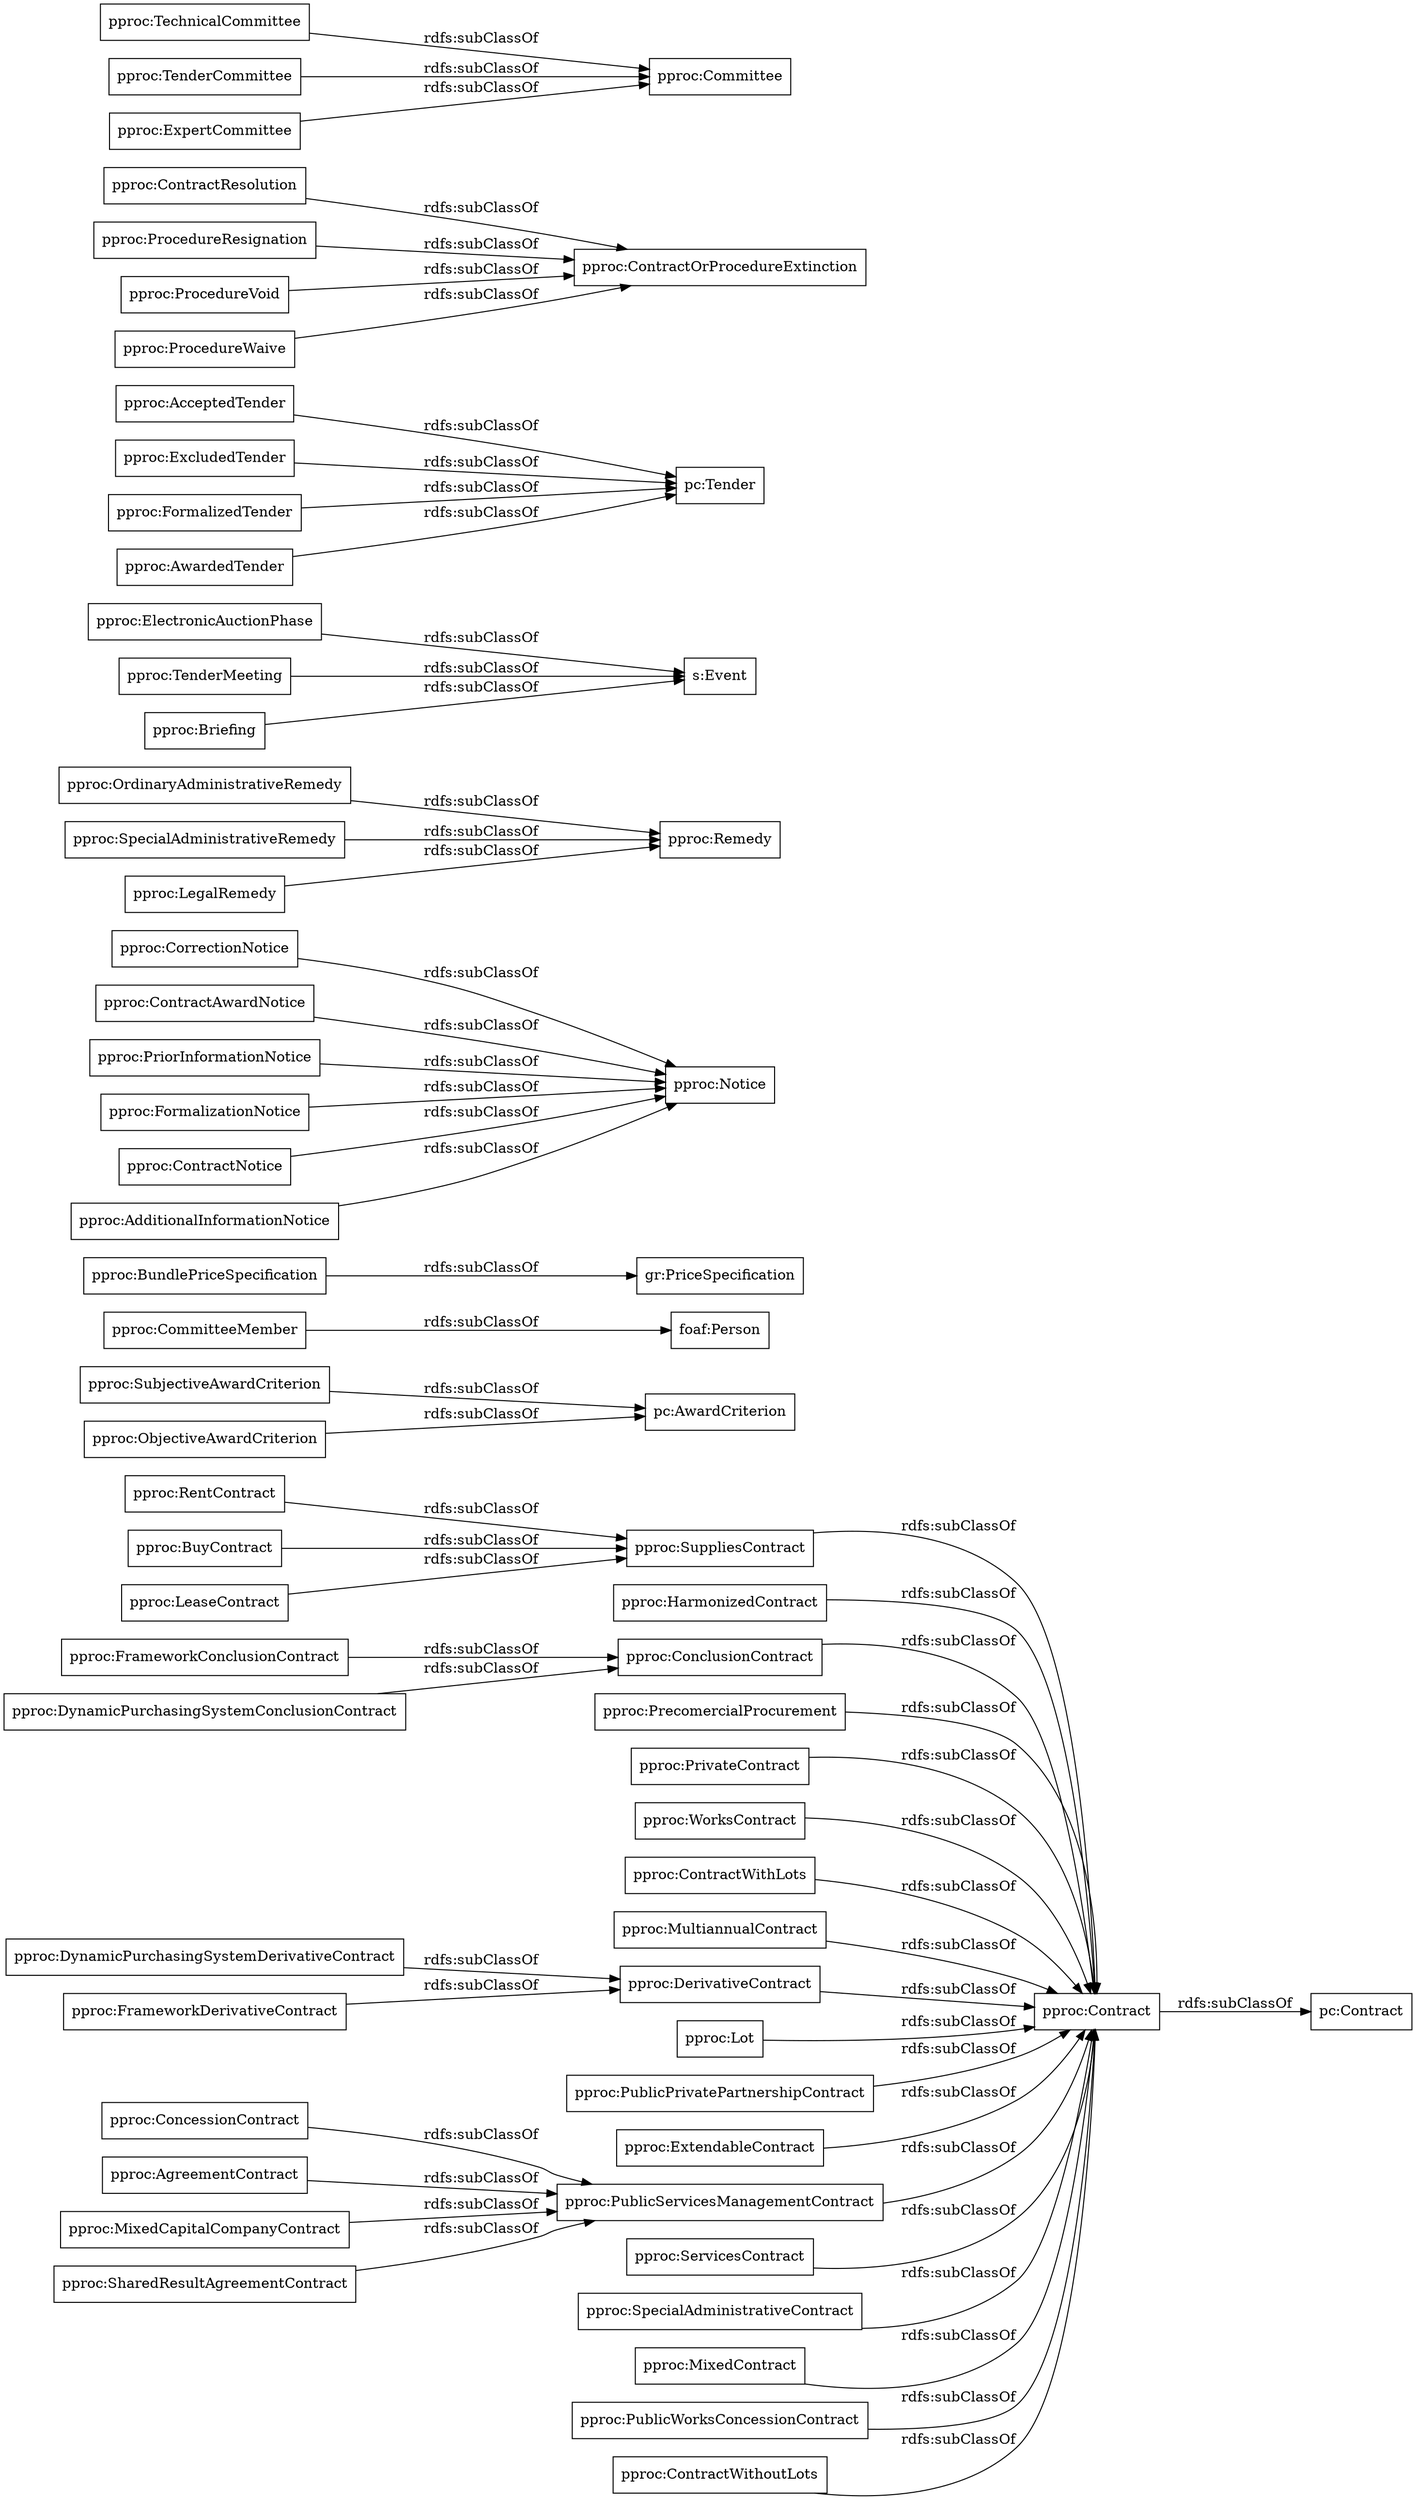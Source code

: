 digraph ar2dtool_diagram { 
rankdir=LR;
size="1000"
node [shape = rectangle, color="black"]; "pproc:ConcessionContract" "pproc:HarmonizedContract" "pproc:SubjectiveAwardCriterion" "pproc:LeaseContract" "pproc:CommitteeMember" "pproc:MixedCapitalCompanyContract" "gr:PriceSpecification" "pproc:SuppliesContract" "pproc:CorrectionNotice" "pproc:DynamicPurchasingSystemConclusionContract" "pproc:PrecomercialProcurement" "pproc:SharedResultAgreementContract" "pproc:Notice" "pproc:FrameworkDerivativeContract" "pproc:PrivateContract" "pproc:OrdinaryAdministrativeRemedy" "pproc:ElectronicAuctionPhase" "pproc:WorksContract" "foaf:Person" "pproc:ContractWithLots" "pproc:AcceptedTender" "pproc:MultiannualContract" "pproc:ContractAwardNotice" "pproc:RentContract" "pproc:ContractResolution" "pproc:ObjectiveAwardCriterion" "pproc:ConclusionContract" "pproc:BuyContract" "pproc:BundlePriceSpecification" "pproc:TenderMeeting" "pproc:Lot" "pproc:ContractOrProcedureExtinction" "pproc:PublicPrivatePartnershipContract" "pproc:ExcludedTender" "pproc:DynamicPurchasingSystemDerivativeContract" "pproc:PriorInformationNotice" "pproc:TechnicalCommittee" "pc:AwardCriterion" "pproc:SpecialAdministrativeRemedy" "pproc:FormalizationNotice" "pproc:ExtendableContract" "pproc:TenderCommittee" "pproc:Contract" "pproc:AgreementContract" "pproc:PublicServicesManagementContract" "pproc:ProcedureResignation" "pproc:Committee" "pproc:ContractNotice" "pproc:DerivativeContract" "s:Event" "pproc:ServicesContract" "pproc:Briefing" "pproc:LegalRemedy" "pproc:ExpertCommittee" "pproc:FormalizedTender" "pproc:FrameworkConclusionContract" "pproc:SpecialAdministrativeContract" "pproc:ProcedureVoid" "pc:Tender" "pc:Contract" "pproc:Remedy" "pproc:MixedContract" "pproc:ProcedureWaive" "pproc:AwardedTender" "pproc:PublicWorksConcessionContract" "pproc:ContractWithoutLots" "pproc:AdditionalInformationNotice" ; /*classes style*/
	"pproc:LeaseContract" -> "pproc:SuppliesContract" [ label = "rdfs:subClassOf" ];
	"pproc:WorksContract" -> "pproc:Contract" [ label = "rdfs:subClassOf" ];
	"pproc:TenderCommittee" -> "pproc:Committee" [ label = "rdfs:subClassOf" ];
	"pproc:ObjectiveAwardCriterion" -> "pc:AwardCriterion" [ label = "rdfs:subClassOf" ];
	"pproc:SharedResultAgreementContract" -> "pproc:PublicServicesManagementContract" [ label = "rdfs:subClassOf" ];
	"pproc:PrivateContract" -> "pproc:Contract" [ label = "rdfs:subClassOf" ];
	"pproc:ContractWithLots" -> "pproc:Contract" [ label = "rdfs:subClassOf" ];
	"pproc:CommitteeMember" -> "foaf:Person" [ label = "rdfs:subClassOf" ];
	"pproc:PublicWorksConcessionContract" -> "pproc:Contract" [ label = "rdfs:subClassOf" ];
	"pproc:DynamicPurchasingSystemConclusionContract" -> "pproc:ConclusionContract" [ label = "rdfs:subClassOf" ];
	"pproc:Briefing" -> "s:Event" [ label = "rdfs:subClassOf" ];
	"pproc:RentContract" -> "pproc:SuppliesContract" [ label = "rdfs:subClassOf" ];
	"pproc:ContractResolution" -> "pproc:ContractOrProcedureExtinction" [ label = "rdfs:subClassOf" ];
	"pproc:ProcedureVoid" -> "pproc:ContractOrProcedureExtinction" [ label = "rdfs:subClassOf" ];
	"pproc:MixedContract" -> "pproc:Contract" [ label = "rdfs:subClassOf" ];
	"pproc:ElectronicAuctionPhase" -> "s:Event" [ label = "rdfs:subClassOf" ];
	"pproc:SuppliesContract" -> "pproc:Contract" [ label = "rdfs:subClassOf" ];
	"pproc:MultiannualContract" -> "pproc:Contract" [ label = "rdfs:subClassOf" ];
	"pproc:SpecialAdministrativeContract" -> "pproc:Contract" [ label = "rdfs:subClassOf" ];
	"pproc:Lot" -> "pproc:Contract" [ label = "rdfs:subClassOf" ];
	"pproc:LegalRemedy" -> "pproc:Remedy" [ label = "rdfs:subClassOf" ];
	"pproc:SubjectiveAwardCriterion" -> "pc:AwardCriterion" [ label = "rdfs:subClassOf" ];
	"pproc:CorrectionNotice" -> "pproc:Notice" [ label = "rdfs:subClassOf" ];
	"pproc:ConcessionContract" -> "pproc:PublicServicesManagementContract" [ label = "rdfs:subClassOf" ];
	"pproc:DynamicPurchasingSystemDerivativeContract" -> "pproc:DerivativeContract" [ label = "rdfs:subClassOf" ];
	"pproc:Contract" -> "pc:Contract" [ label = "rdfs:subClassOf" ];
	"pproc:BundlePriceSpecification" -> "gr:PriceSpecification" [ label = "rdfs:subClassOf" ];
	"pproc:SpecialAdministrativeRemedy" -> "pproc:Remedy" [ label = "rdfs:subClassOf" ];
	"pproc:ConclusionContract" -> "pproc:Contract" [ label = "rdfs:subClassOf" ];
	"pproc:ProcedureResignation" -> "pproc:ContractOrProcedureExtinction" [ label = "rdfs:subClassOf" ];
	"pproc:DerivativeContract" -> "pproc:Contract" [ label = "rdfs:subClassOf" ];
	"pproc:ContractAwardNotice" -> "pproc:Notice" [ label = "rdfs:subClassOf" ];
	"pproc:MixedCapitalCompanyContract" -> "pproc:PublicServicesManagementContract" [ label = "rdfs:subClassOf" ];
	"pproc:FormalizationNotice" -> "pproc:Notice" [ label = "rdfs:subClassOf" ];
	"pproc:ProcedureWaive" -> "pproc:ContractOrProcedureExtinction" [ label = "rdfs:subClassOf" ];
	"pproc:AdditionalInformationNotice" -> "pproc:Notice" [ label = "rdfs:subClassOf" ];
	"pproc:BuyContract" -> "pproc:SuppliesContract" [ label = "rdfs:subClassOf" ];
	"pproc:FrameworkConclusionContract" -> "pproc:ConclusionContract" [ label = "rdfs:subClassOf" ];
	"pproc:TenderMeeting" -> "s:Event" [ label = "rdfs:subClassOf" ];
	"pproc:FrameworkDerivativeContract" -> "pproc:DerivativeContract" [ label = "rdfs:subClassOf" ];
	"pproc:PublicPrivatePartnershipContract" -> "pproc:Contract" [ label = "rdfs:subClassOf" ];
	"pproc:OrdinaryAdministrativeRemedy" -> "pproc:Remedy" [ label = "rdfs:subClassOf" ];
	"pproc:PriorInformationNotice" -> "pproc:Notice" [ label = "rdfs:subClassOf" ];
	"pproc:HarmonizedContract" -> "pproc:Contract" [ label = "rdfs:subClassOf" ];
	"pproc:AgreementContract" -> "pproc:PublicServicesManagementContract" [ label = "rdfs:subClassOf" ];
	"pproc:ExpertCommittee" -> "pproc:Committee" [ label = "rdfs:subClassOf" ];
	"pproc:ContractWithoutLots" -> "pproc:Contract" [ label = "rdfs:subClassOf" ];
	"pproc:AwardedTender" -> "pc:Tender" [ label = "rdfs:subClassOf" ];
	"pproc:AcceptedTender" -> "pc:Tender" [ label = "rdfs:subClassOf" ];
	"pproc:ExcludedTender" -> "pc:Tender" [ label = "rdfs:subClassOf" ];
	"pproc:ContractNotice" -> "pproc:Notice" [ label = "rdfs:subClassOf" ];
	"pproc:TechnicalCommittee" -> "pproc:Committee" [ label = "rdfs:subClassOf" ];
	"pproc:FormalizedTender" -> "pc:Tender" [ label = "rdfs:subClassOf" ];
	"pproc:PrecomercialProcurement" -> "pproc:Contract" [ label = "rdfs:subClassOf" ];
	"pproc:PublicServicesManagementContract" -> "pproc:Contract" [ label = "rdfs:subClassOf" ];
	"pproc:ServicesContract" -> "pproc:Contract" [ label = "rdfs:subClassOf" ];
	"pproc:ExtendableContract" -> "pproc:Contract" [ label = "rdfs:subClassOf" ];

}
